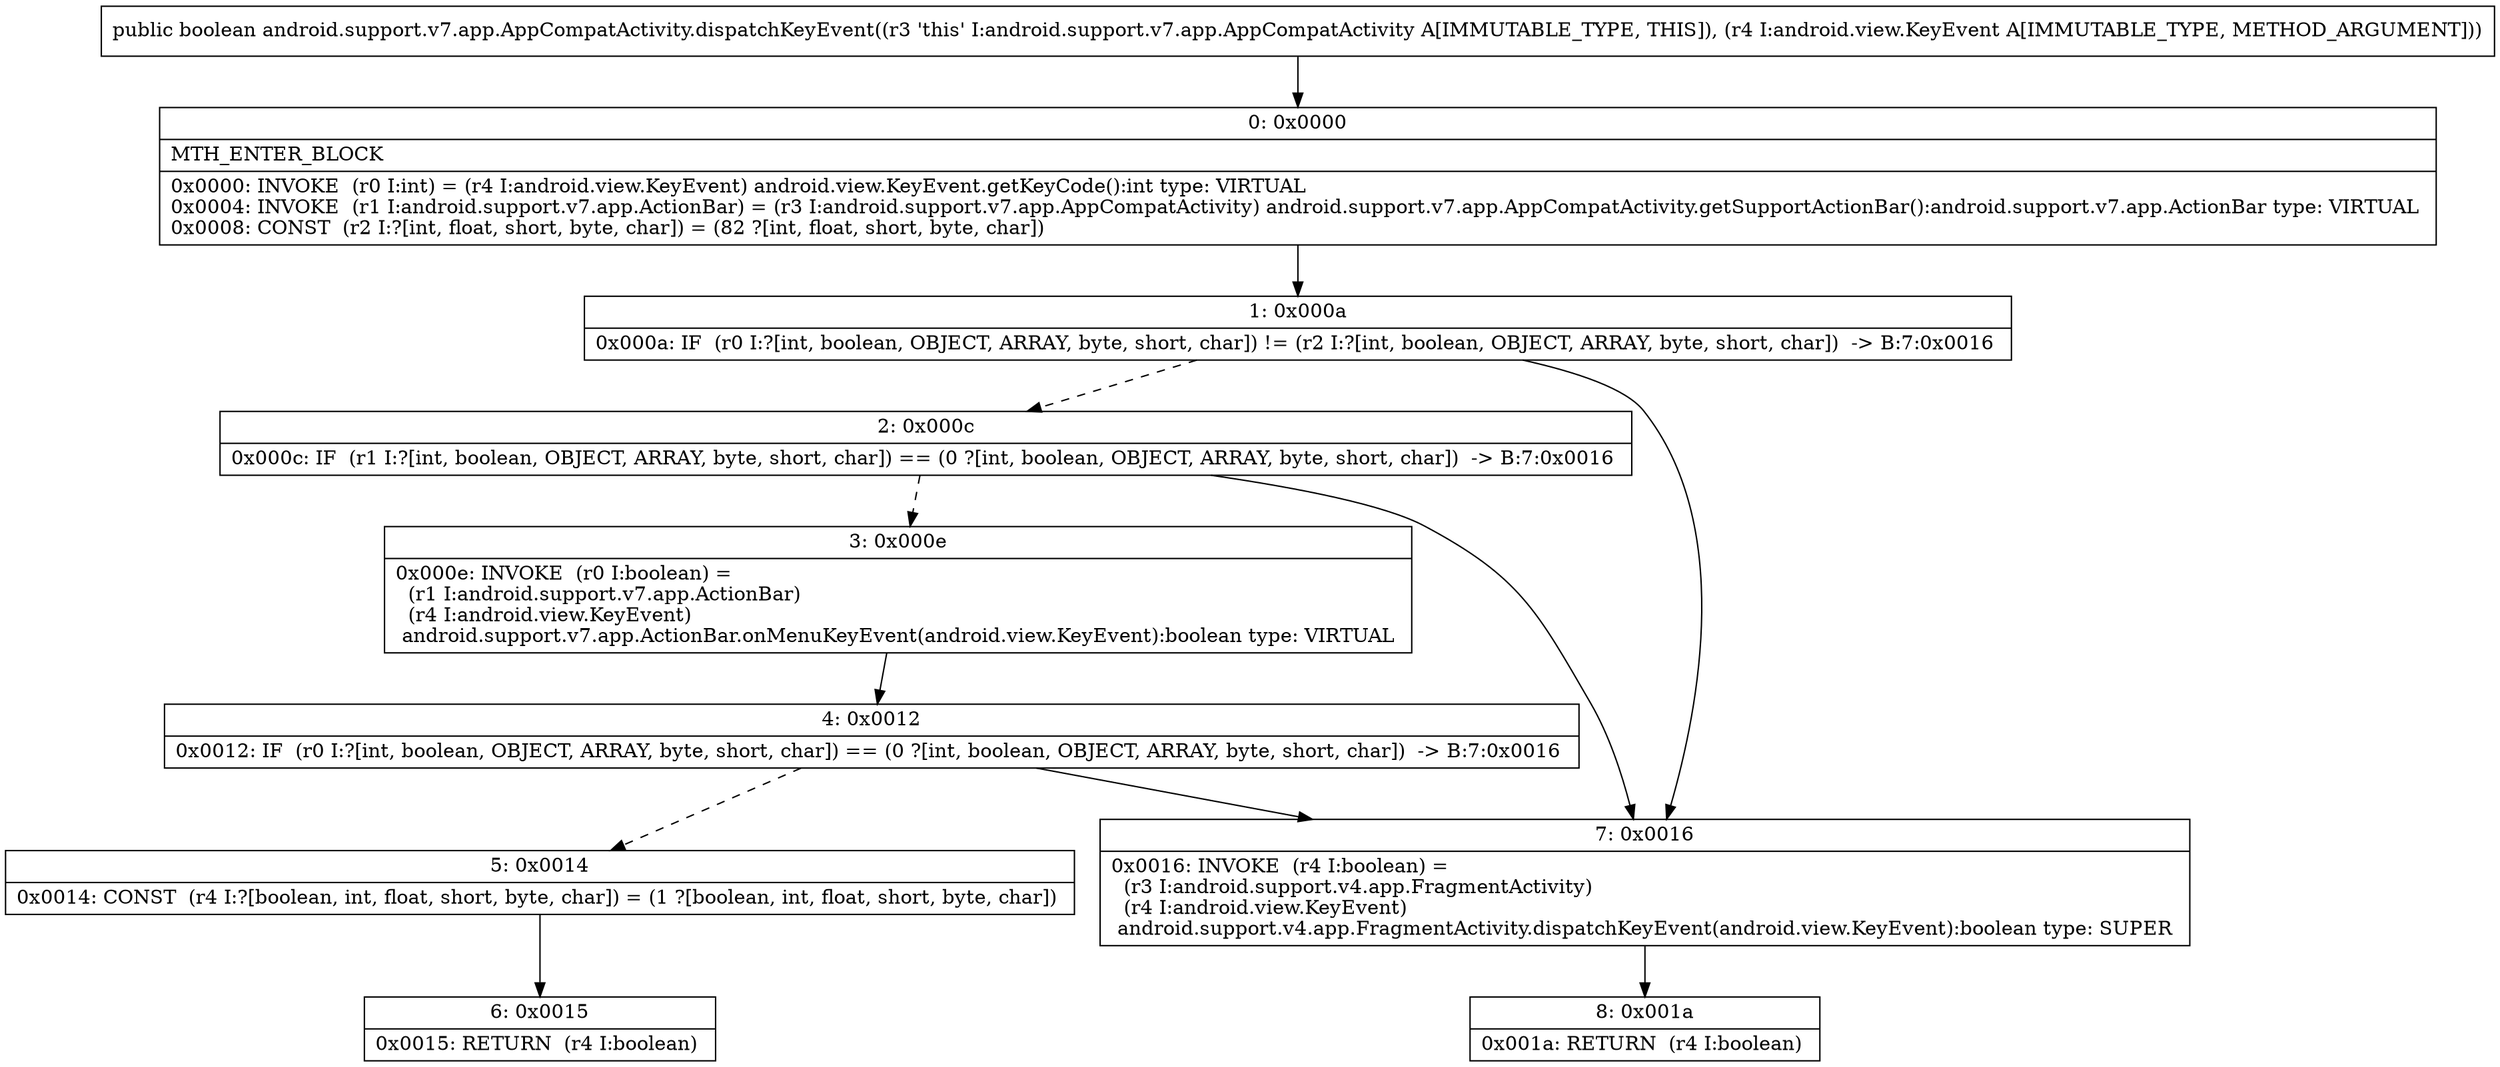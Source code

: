 digraph "CFG forandroid.support.v7.app.AppCompatActivity.dispatchKeyEvent(Landroid\/view\/KeyEvent;)Z" {
Node_0 [shape=record,label="{0\:\ 0x0000|MTH_ENTER_BLOCK\l|0x0000: INVOKE  (r0 I:int) = (r4 I:android.view.KeyEvent) android.view.KeyEvent.getKeyCode():int type: VIRTUAL \l0x0004: INVOKE  (r1 I:android.support.v7.app.ActionBar) = (r3 I:android.support.v7.app.AppCompatActivity) android.support.v7.app.AppCompatActivity.getSupportActionBar():android.support.v7.app.ActionBar type: VIRTUAL \l0x0008: CONST  (r2 I:?[int, float, short, byte, char]) = (82 ?[int, float, short, byte, char]) \l}"];
Node_1 [shape=record,label="{1\:\ 0x000a|0x000a: IF  (r0 I:?[int, boolean, OBJECT, ARRAY, byte, short, char]) != (r2 I:?[int, boolean, OBJECT, ARRAY, byte, short, char])  \-\> B:7:0x0016 \l}"];
Node_2 [shape=record,label="{2\:\ 0x000c|0x000c: IF  (r1 I:?[int, boolean, OBJECT, ARRAY, byte, short, char]) == (0 ?[int, boolean, OBJECT, ARRAY, byte, short, char])  \-\> B:7:0x0016 \l}"];
Node_3 [shape=record,label="{3\:\ 0x000e|0x000e: INVOKE  (r0 I:boolean) = \l  (r1 I:android.support.v7.app.ActionBar)\l  (r4 I:android.view.KeyEvent)\l android.support.v7.app.ActionBar.onMenuKeyEvent(android.view.KeyEvent):boolean type: VIRTUAL \l}"];
Node_4 [shape=record,label="{4\:\ 0x0012|0x0012: IF  (r0 I:?[int, boolean, OBJECT, ARRAY, byte, short, char]) == (0 ?[int, boolean, OBJECT, ARRAY, byte, short, char])  \-\> B:7:0x0016 \l}"];
Node_5 [shape=record,label="{5\:\ 0x0014|0x0014: CONST  (r4 I:?[boolean, int, float, short, byte, char]) = (1 ?[boolean, int, float, short, byte, char]) \l}"];
Node_6 [shape=record,label="{6\:\ 0x0015|0x0015: RETURN  (r4 I:boolean) \l}"];
Node_7 [shape=record,label="{7\:\ 0x0016|0x0016: INVOKE  (r4 I:boolean) = \l  (r3 I:android.support.v4.app.FragmentActivity)\l  (r4 I:android.view.KeyEvent)\l android.support.v4.app.FragmentActivity.dispatchKeyEvent(android.view.KeyEvent):boolean type: SUPER \l}"];
Node_8 [shape=record,label="{8\:\ 0x001a|0x001a: RETURN  (r4 I:boolean) \l}"];
MethodNode[shape=record,label="{public boolean android.support.v7.app.AppCompatActivity.dispatchKeyEvent((r3 'this' I:android.support.v7.app.AppCompatActivity A[IMMUTABLE_TYPE, THIS]), (r4 I:android.view.KeyEvent A[IMMUTABLE_TYPE, METHOD_ARGUMENT])) }"];
MethodNode -> Node_0;
Node_0 -> Node_1;
Node_1 -> Node_2[style=dashed];
Node_1 -> Node_7;
Node_2 -> Node_3[style=dashed];
Node_2 -> Node_7;
Node_3 -> Node_4;
Node_4 -> Node_5[style=dashed];
Node_4 -> Node_7;
Node_5 -> Node_6;
Node_7 -> Node_8;
}

